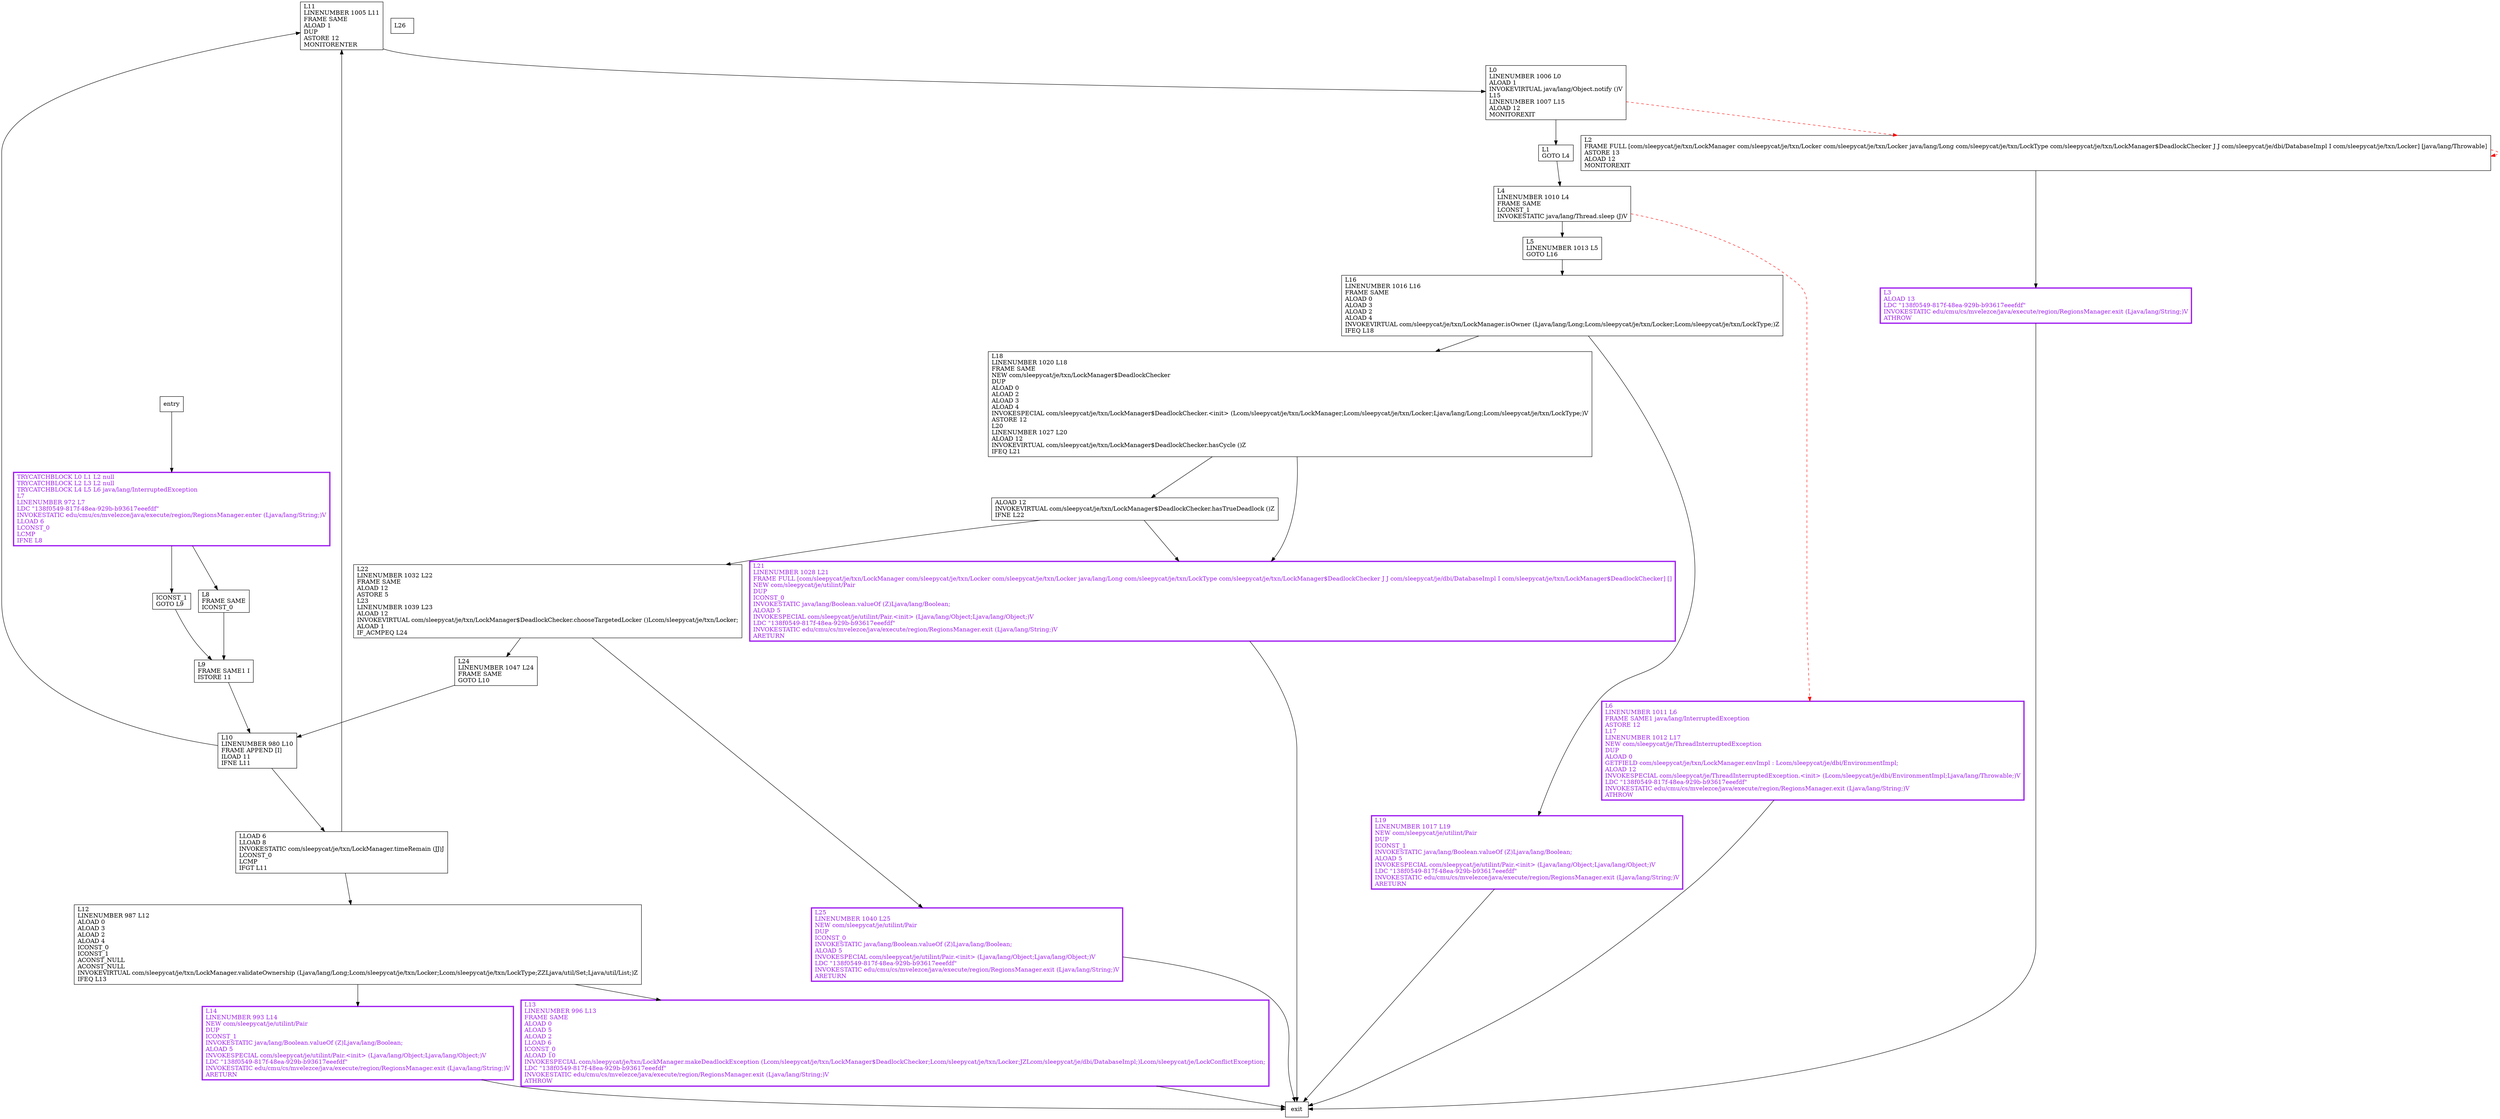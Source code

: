 digraph notifyVictim {
node [shape=record];
1326979127 [label="L11\lLINENUMBER 1005 L11\lFRAME SAME\lALOAD 1\lDUP\lASTORE 12\lMONITORENTER\l"];
1118055796 [label="L21\lLINENUMBER 1028 L21\lFRAME FULL [com/sleepycat/je/txn/LockManager com/sleepycat/je/txn/Locker com/sleepycat/je/txn/Locker java/lang/Long com/sleepycat/je/txn/LockType com/sleepycat/je/txn/LockManager$DeadlockChecker J J com/sleepycat/je/dbi/DatabaseImpl I com/sleepycat/je/txn/LockManager$DeadlockChecker] []\lNEW com/sleepycat/je/utilint/Pair\lDUP\lICONST_0\lINVOKESTATIC java/lang/Boolean.valueOf (Z)Ljava/lang/Boolean;\lALOAD 5\lINVOKESPECIAL com/sleepycat/je/utilint/Pair.\<init\> (Ljava/lang/Object;Ljava/lang/Object;)V\lLDC \"138f0549-817f-48ea-929b-b93617eeefdf\"\lINVOKESTATIC edu/cmu/cs/mvelezce/java/execute/region/RegionsManager.exit (Ljava/lang/String;)V\lARETURN\l"];
1716540998 [label="L6\lLINENUMBER 1011 L6\lFRAME SAME1 java/lang/InterruptedException\lASTORE 12\lL17\lLINENUMBER 1012 L17\lNEW com/sleepycat/je/ThreadInterruptedException\lDUP\lALOAD 0\lGETFIELD com/sleepycat/je/txn/LockManager.envImpl : Lcom/sleepycat/je/dbi/EnvironmentImpl;\lALOAD 12\lINVOKESPECIAL com/sleepycat/je/ThreadInterruptedException.\<init\> (Lcom/sleepycat/je/dbi/EnvironmentImpl;Ljava/lang/Throwable;)V\lLDC \"138f0549-817f-48ea-929b-b93617eeefdf\"\lINVOKESTATIC edu/cmu/cs/mvelezce/java/execute/region/RegionsManager.exit (Ljava/lang/String;)V\lATHROW\l"];
1456729314 [label="L14\lLINENUMBER 993 L14\lNEW com/sleepycat/je/utilint/Pair\lDUP\lICONST_1\lINVOKESTATIC java/lang/Boolean.valueOf (Z)Ljava/lang/Boolean;\lALOAD 5\lINVOKESPECIAL com/sleepycat/je/utilint/Pair.\<init\> (Ljava/lang/Object;Ljava/lang/Object;)V\lLDC \"138f0549-817f-48ea-929b-b93617eeefdf\"\lINVOKESTATIC edu/cmu/cs/mvelezce/java/execute/region/RegionsManager.exit (Ljava/lang/String;)V\lARETURN\l"];
323964527 [label="TRYCATCHBLOCK L0 L1 L2 null\lTRYCATCHBLOCK L2 L3 L2 null\lTRYCATCHBLOCK L4 L5 L6 java/lang/InterruptedException\lL7\lLINENUMBER 972 L7\lLDC \"138f0549-817f-48ea-929b-b93617eeefdf\"\lINVOKESTATIC edu/cmu/cs/mvelezce/java/execute/region/RegionsManager.enter (Ljava/lang/String;)V\lLLOAD 6\lLCONST_0\lLCMP\lIFNE L8\l"];
1268584336 [label="L3\lALOAD 13\lLDC \"138f0549-817f-48ea-929b-b93617eeefdf\"\lINVOKESTATIC edu/cmu/cs/mvelezce/java/execute/region/RegionsManager.exit (Ljava/lang/String;)V\lATHROW\l"];
279779353 [label="L24\lLINENUMBER 1047 L24\lFRAME SAME\lGOTO L10\l"];
1343489910 [label="L22\lLINENUMBER 1032 L22\lFRAME SAME\lALOAD 12\lASTORE 5\lL23\lLINENUMBER 1039 L23\lALOAD 12\lINVOKEVIRTUAL com/sleepycat/je/txn/LockManager$DeadlockChecker.chooseTargetedLocker ()Lcom/sleepycat/je/txn/Locker;\lALOAD 1\lIF_ACMPEQ L24\l"];
1501925295 [label="L16\lLINENUMBER 1016 L16\lFRAME SAME\lALOAD 0\lALOAD 3\lALOAD 2\lALOAD 4\lINVOKEVIRTUAL com/sleepycat/je/txn/LockManager.isOwner (Ljava/lang/Long;Lcom/sleepycat/je/txn/Locker;Lcom/sleepycat/je/txn/LockType;)Z\lIFEQ L18\l"];
925444728 [label="ALOAD 12\lINVOKEVIRTUAL com/sleepycat/je/txn/LockManager$DeadlockChecker.hasTrueDeadlock ()Z\lIFNE L22\l"];
192762074 [label="L1\lGOTO L4\l"];
380878200 [label="L12\lLINENUMBER 987 L12\lALOAD 0\lALOAD 3\lALOAD 2\lALOAD 4\lICONST_0\lICONST_1\lACONST_NULL\lACONST_NULL\lINVOKEVIRTUAL com/sleepycat/je/txn/LockManager.validateOwnership (Ljava/lang/Long;Lcom/sleepycat/je/txn/Locker;Lcom/sleepycat/je/txn/LockType;ZZLjava/util/Set;Ljava/util/List;)Z\lIFEQ L13\l"];
1158816915 [label="L8\lFRAME SAME\lICONST_0\l"];
1929464053 [label="L25\lLINENUMBER 1040 L25\lNEW com/sleepycat/je/utilint/Pair\lDUP\lICONST_0\lINVOKESTATIC java/lang/Boolean.valueOf (Z)Ljava/lang/Boolean;\lALOAD 5\lINVOKESPECIAL com/sleepycat/je/utilint/Pair.\<init\> (Ljava/lang/Object;Ljava/lang/Object;)V\lLDC \"138f0549-817f-48ea-929b-b93617eeefdf\"\lINVOKESTATIC edu/cmu/cs/mvelezce/java/execute/region/RegionsManager.exit (Ljava/lang/String;)V\lARETURN\l"];
530106840 [label="L13\lLINENUMBER 996 L13\lFRAME SAME\lALOAD 0\lALOAD 5\lALOAD 2\lLLOAD 6\lICONST_0\lALOAD 10\lINVOKESPECIAL com/sleepycat/je/txn/LockManager.makeDeadlockException (Lcom/sleepycat/je/txn/LockManager$DeadlockChecker;Lcom/sleepycat/je/txn/Locker;JZLcom/sleepycat/je/dbi/DatabaseImpl;)Lcom/sleepycat/je/LockConflictException;\lLDC \"138f0549-817f-48ea-929b-b93617eeefdf\"\lINVOKESTATIC edu/cmu/cs/mvelezce/java/execute/region/RegionsManager.exit (Ljava/lang/String;)V\lATHROW\l"];
2005257970 [label="L9\lFRAME SAME1 I\lISTORE 11\l"];
218482183 [label="L26\l"];
1381409178 [label="L19\lLINENUMBER 1017 L19\lNEW com/sleepycat/je/utilint/Pair\lDUP\lICONST_1\lINVOKESTATIC java/lang/Boolean.valueOf (Z)Ljava/lang/Boolean;\lALOAD 5\lINVOKESPECIAL com/sleepycat/je/utilint/Pair.\<init\> (Ljava/lang/Object;Ljava/lang/Object;)V\lLDC \"138f0549-817f-48ea-929b-b93617eeefdf\"\lINVOKESTATIC edu/cmu/cs/mvelezce/java/execute/region/RegionsManager.exit (Ljava/lang/String;)V\lARETURN\l"];
791686624 [label="L0\lLINENUMBER 1006 L0\lALOAD 1\lINVOKEVIRTUAL java/lang/Object.notify ()V\lL15\lLINENUMBER 1007 L15\lALOAD 12\lMONITOREXIT\l"];
318981154 [label="L10\lLINENUMBER 980 L10\lFRAME APPEND [I]\lILOAD 11\lIFNE L11\l"];
1129932059 [label="ICONST_1\lGOTO L9\l"];
583532944 [label="L2\lFRAME FULL [com/sleepycat/je/txn/LockManager com/sleepycat/je/txn/Locker com/sleepycat/je/txn/Locker java/lang/Long com/sleepycat/je/txn/LockType com/sleepycat/je/txn/LockManager$DeadlockChecker J J com/sleepycat/je/dbi/DatabaseImpl I com/sleepycat/je/txn/Locker] [java/lang/Throwable]\lASTORE 13\lALOAD 12\lMONITOREXIT\l"];
1205980269 [label="LLOAD 6\lLLOAD 8\lINVOKESTATIC com/sleepycat/je/txn/LockManager.timeRemain (JJ)J\lLCONST_0\lLCMP\lIFGT L11\l"];
83231689 [label="L5\lLINENUMBER 1013 L5\lGOTO L16\l"];
1709995054 [label="L4\lLINENUMBER 1010 L4\lFRAME SAME\lLCONST_1\lINVOKESTATIC java/lang/Thread.sleep (J)V\l"];
190407681 [label="L18\lLINENUMBER 1020 L18\lFRAME SAME\lNEW com/sleepycat/je/txn/LockManager$DeadlockChecker\lDUP\lALOAD 0\lALOAD 2\lALOAD 3\lALOAD 4\lINVOKESPECIAL com/sleepycat/je/txn/LockManager$DeadlockChecker.\<init\> (Lcom/sleepycat/je/txn/LockManager;Lcom/sleepycat/je/txn/Locker;Ljava/lang/Long;Lcom/sleepycat/je/txn/LockType;)V\lASTORE 12\lL20\lLINENUMBER 1027 L20\lALOAD 12\lINVOKEVIRTUAL com/sleepycat/je/txn/LockManager$DeadlockChecker.hasCycle ()Z\lIFEQ L21\l"];
entry;
exit;
1326979127 -> 791686624
1118055796 -> exit
1716540998 -> exit
1456729314 -> exit
323964527 -> 1129932059
323964527 -> 1158816915
1268584336 -> exit
279779353 -> 318981154
1343489910 -> 279779353
1343489910 -> 1929464053
1501925295 -> 190407681
1501925295 -> 1381409178
925444728 -> 1118055796
925444728 -> 1343489910
192762074 -> 1709995054
380878200 -> 530106840
380878200 -> 1456729314
1158816915 -> 2005257970
1929464053 -> exit
530106840 -> exit
2005257970 -> 318981154
1381409178 -> exit
791686624 -> 583532944 [style=dashed, color=red]
791686624 -> 192762074
entry -> 323964527
318981154 -> 1326979127
318981154 -> 1205980269
1129932059 -> 2005257970
583532944 -> 583532944 [style=dashed, color=red]
583532944 -> 1268584336
1205980269 -> 1326979127
1205980269 -> 380878200
83231689 -> 1501925295
1709995054 -> 1716540998 [style=dashed, color=red]
1709995054 -> 83231689
190407681 -> 1118055796
190407681 -> 925444728
1118055796[fontcolor="purple", penwidth=3, color="purple"];
1716540998[fontcolor="purple", penwidth=3, color="purple"];
530106840[fontcolor="purple", penwidth=3, color="purple"];
1456729314[fontcolor="purple", penwidth=3, color="purple"];
323964527[fontcolor="purple", penwidth=3, color="purple"];
1929464053[fontcolor="purple", penwidth=3, color="purple"];
1381409178[fontcolor="purple", penwidth=3, color="purple"];
1268584336[fontcolor="purple", penwidth=3, color="purple"];
}
